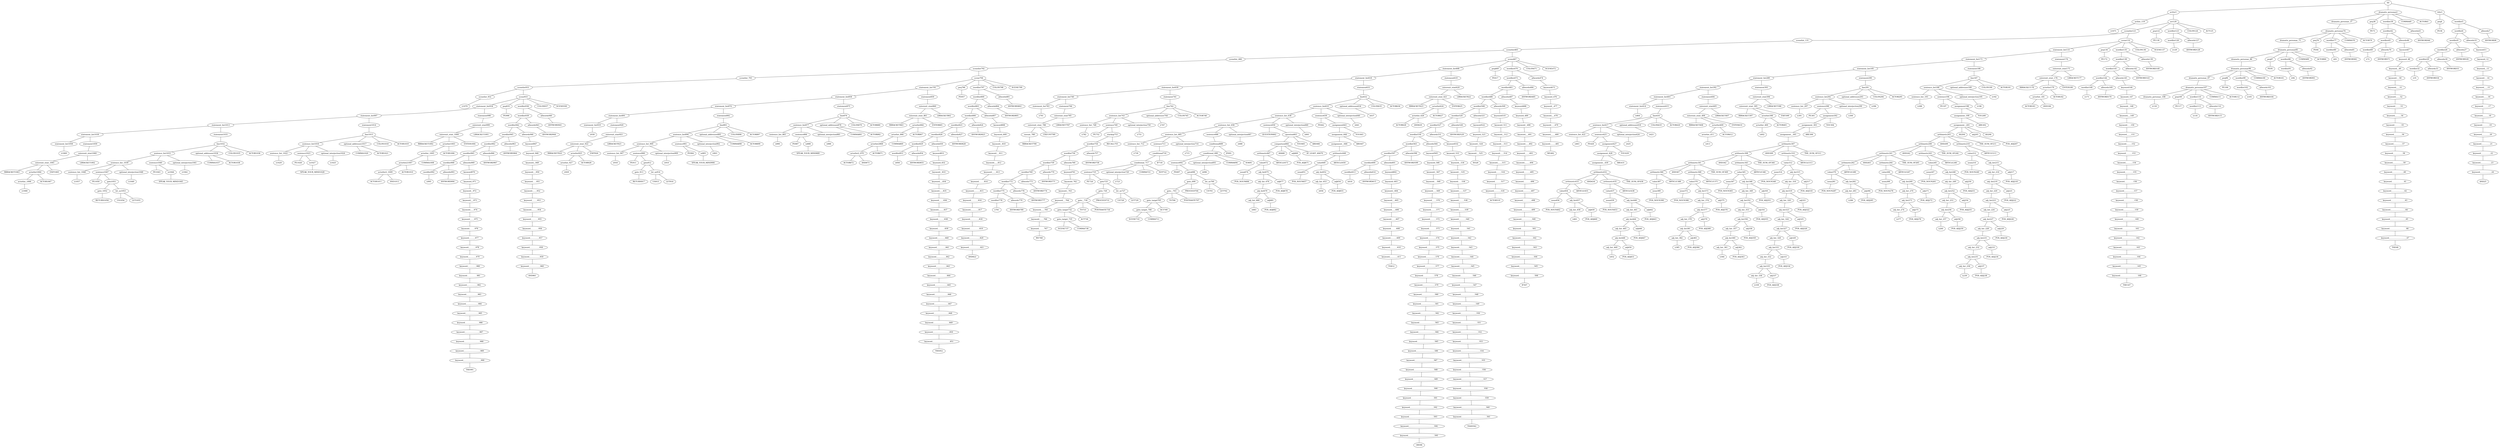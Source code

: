strict graph {
	S0 -- actlist1
	S0 -- dramatis_personae2
	S0 -- title3

	title3 -- peq4
	title3 -- wordlist5

	wordlist5 -- wordlist6
	wordlist5 -- allwords7

	allwords7 -- ANYWORD8


	wordlist6 -- wordlist9
	wordlist6 -- allwords10

	allwords10 -- keyword11

	keyword11 -- keyword_12

	keyword_12 -- keyword__13

	keyword__13 -- keyword___14

	keyword___14 -- keyword____15

	keyword____15 -- keyword_____16

	keyword_____16 -- keyword______17

	keyword______17 -- keyword_______18

	keyword_______18 -- keyword________19

	keyword________19 -- keyword_________20

	keyword_________20 -- keyword__________21

	keyword__________21 -- keyword___________22

	keyword___________22 -- keyword____________23

	keyword____________23 -- keyword_____________24

	keyword_____________24 -- AND25


	wordlist9 -- wordlist26
	wordlist9 -- allwords27

	allwords27 -- ANYWORD28


	wordlist26 -- wordlist29
	wordlist26 -- allwords30

	allwords30 -- ANYWORD31


	wordlist29 -- wordlist32
	wordlist29 -- allwords33

	allwords33 -- ANYWORD34


	wordlist32 -- λ35

	peq4 -- PE36


	dramatis_personae2 -- dramatis_personae_37
	dramatis_personae2 -- peq38
	dramatis_personae2 -- wordlist39
	dramatis_personae2 -- COMMA40
	dramatis_personae2 -- ACTOR41



	wordlist39 -- wordlist42
	wordlist39 -- allwords43

	allwords43 -- ANYWORD44


	wordlist42 -- wordlist45
	wordlist42 -- allwords46

	allwords46 -- keyword47

	keyword47 -- keyword_48

	keyword_48 -- keyword__49

	keyword__49 -- keyword___50

	keyword___50 -- keyword____51

	keyword____51 -- keyword_____52

	keyword_____52 -- keyword______53

	keyword______53 -- keyword_______54

	keyword_______54 -- keyword________55

	keyword________55 -- keyword_________56

	keyword_________56 -- keyword__________57

	keyword__________57 -- keyword___________58

	keyword___________58 -- keyword____________59

	keyword____________59 -- keyword_____________60

	keyword_____________60 -- keyword______________61

	keyword______________61 -- keyword_______________62

	keyword_______________62 -- keyword________________63

	keyword________________63 -- keyword_________________64

	keyword_________________64 -- keyword__________________65

	keyword__________________65 -- keyword___________________66

	keyword___________________66 -- keyword____________________67

	keyword____________________67 -- THE68


	wordlist45 -- wordlist69
	wordlist45 -- allwords70

	allwords70 -- ANYWORD71


	wordlist69 -- λ72

	peq38 -- PE73


	dramatis_personae_37 -- dramatis_personae74

	dramatis_personae74 -- dramatis_personae_75
	dramatis_personae74 -- peq76
	dramatis_personae74 -- wordlist77
	dramatis_personae74 -- COMMA78
	dramatis_personae74 -- ACTOR79



	wordlist77 -- wordlist80
	wordlist77 -- allwords81

	allwords81 -- ANYWORD82


	wordlist80 -- λ83

	peq76 -- PE84


	dramatis_personae_75 -- dramatis_personae85

	dramatis_personae85 -- dramatis_personae_86
	dramatis_personae85 -- peq87
	dramatis_personae85 -- wordlist88
	dramatis_personae85 -- COMMA89
	dramatis_personae85 -- ACTOR90



	wordlist88 -- wordlist91
	wordlist88 -- allwords92

	allwords92 -- ANYWORD93


	wordlist91 -- λ94

	peq87 -- PE95


	dramatis_personae_86 -- dramatis_personae96

	dramatis_personae96 -- dramatis_personae_97
	dramatis_personae96 -- peq98
	dramatis_personae96 -- wordlist99
	dramatis_personae96 -- COMMA100
	dramatis_personae96 -- ACTOR101



	wordlist99 -- wordlist102
	wordlist99 -- allwords103

	allwords103 -- ANYWORD104


	wordlist102 -- λ105

	peq98 -- PE106


	dramatis_personae_97 -- dramatis_personae107

	dramatis_personae107 -- dramatis_personae_108
	dramatis_personae107 -- peq109
	dramatis_personae107 -- wordlist110
	dramatis_personae107 -- COMMA111
	dramatis_personae107 -- ACTOR112



	wordlist110 -- wordlist113
	wordlist110 -- allwords114

	allwords114 -- ANYWORD115


	wordlist113 -- λ116

	peq109 -- PE117


	dramatis_personae_108 -- λ118

	actlist1 -- actlist_119
	actlist1 -- act120

	act120 -- scenelist121
	act120 -- peq122
	act120 -- wordlist123
	act120 -- COLON124
	act120 -- ACT125



	wordlist123 -- wordlist126
	wordlist123 -- allwords127

	allwords127 -- ANYWORD128


	wordlist126 -- λ129

	peq122 -- PE130


	scenelist121 -- scenelist_131
	scenelist121 -- scene132

	scene132 -- statement_list133
	scene132 -- peq134
	scene132 -- wordlist135
	scene132 -- COLON136
	scene132 -- SCENE137



	wordlist135 -- wordlist138
	wordlist135 -- allwords139

	allwords139 -- ANYWORD140


	wordlist138 -- wordlist141
	wordlist138 -- allwords142

	allwords142 -- ANYWORD143


	wordlist141 -- wordlist144
	wordlist141 -- allwords145

	allwords145 -- keyword146

	keyword146 -- keyword_147

	keyword_147 -- keyword__148

	keyword__148 -- keyword___149

	keyword___149 -- keyword____150

	keyword____150 -- keyword_____151

	keyword_____151 -- keyword______152

	keyword______152 -- keyword_______153

	keyword_______153 -- keyword________154

	keyword________154 -- keyword_________155

	keyword_________155 -- keyword__________156

	keyword__________156 -- keyword___________157

	keyword___________157 -- keyword____________158

	keyword____________158 -- keyword_____________159

	keyword_____________159 -- keyword______________160

	keyword______________160 -- keyword_______________161

	keyword_______________161 -- keyword________________162

	keyword________________162 -- keyword_________________163

	keyword_________________163 -- keyword__________________164

	keyword__________________164 -- keyword___________________165

	keyword___________________165 -- keyword____________________166

	keyword____________________166 -- THE167


	wordlist144 -- wordlist168
	wordlist144 -- allwords169

	allwords169 -- ANYWORD170


	wordlist168 -- λ171

	peq134 -- PE172


	statement_list133 -- statement_list173
	statement_list133 -- statement174

	statement174 -- enterexit_stmt175

	enterexit_stmt175 -- enterexit_stmt_176
	enterexit_stmt175 -- LBRACKET177


	enterexit_stmt_176 -- RBRACKET178
	enterexit_stmt_176 -- actorlist179
	enterexit_stmt_176 -- ENTER180


	actorlist179 -- actorlist_181
	actorlist179 -- ACTOR182


	actorlist_181 -- ACTOR183
	actorlist_181 -- AND184




	statement_list173 -- statement_list185
	statement_list173 -- statement186

	statement186 -- line187

	line187 -- sentence_list188
	line187 -- optional_addressee189
	line187 -- COLON190
	line187 -- ACTOR191



	optional_addressee189 -- λ192

	sentence_list188 -- sentence_list_193
	sentence_list188 -- sentence194
	sentence_list188 -- optional_interjection195

	optional_interjection195 -- λ196

	sentence194 -- PE197
	sentence194 -- assignment198

	assignment198 -- assignment_199
	assignment198 -- YOU200


	assignment_199 -- assignment__201
	assignment_199 -- ARE202


	assignment__201 -- arithmetic203
	assignment__201 -- AS204
	assignment__201 -- adj205
	assignment__201 -- AS206


	adj205 -- POS_ADJ207



	arithmetic203 -- arithmetic208
	arithmetic203 -- AND209
	arithmetic203 -- arithmetic210
	arithmetic203 -- THE_SUM_OF211


	arithmetic210 -- value212
	arithmetic210 -- ARTICLE213


	value212 -- noun214
	value212 -- adj_list215

	adj_list215 -- adj_list_216
	adj_list215 -- adj217

	adj217 -- POS_ADJ218


	adj_list_216 -- adj_list219

	adj_list219 -- adj_list_220
	adj_list219 -- adj221

	adj221 -- POS_ADJ222


	adj_list_220 -- adj_list223

	adj_list223 -- adj_list_224
	adj_list223 -- adj225

	adj225 -- POS_ADJ226


	adj_list_224 -- adj_list227

	adj_list227 -- adj_list_228
	adj_list227 -- adj229

	adj229 -- POS_ADJ230


	adj_list_228 -- adj_list231

	adj_list231 -- adj_list_232
	adj_list231 -- adj233

	adj233 -- POS_ADJ234


	adj_list_232 -- adj_list235

	adj_list235 -- adj_list_236
	adj_list235 -- adj237

	adj237 -- POS_ADJ238


	adj_list_236 -- λ239

	noun214 -- POS_NOUN240



	arithmetic208 -- arithmetic241
	arithmetic208 -- AND242
	arithmetic208 -- arithmetic243
	arithmetic208 -- THE_SUM_OF244


	arithmetic243 -- value245
	arithmetic243 -- ARTICLE246


	value245 -- noun247
	value245 -- adj_list248

	adj_list248 -- adj_list_249
	adj_list248 -- adj250

	adj250 -- POS_ADJ251


	adj_list_249 -- adj_list252

	adj_list252 -- adj_list_253
	adj_list252 -- adj254

	adj254 -- POS_ADJ255


	adj_list_253 -- adj_list256

	adj_list256 -- adj_list_257
	adj_list256 -- adj258

	adj258 -- POS_ADJ259


	adj_list_257 -- λ260

	noun247 -- POS_NOUN261



	arithmetic241 -- arithmetic262
	arithmetic241 -- AND263
	arithmetic241 -- arithmetic264
	arithmetic241 -- THE_SUM_OF265


	arithmetic264 -- value266
	arithmetic264 -- ARTICLE267


	value266 -- noun268
	value266 -- adj_list269

	adj_list269 -- adj_list_270
	adj_list269 -- adj271

	adj271 -- POS_ADJ272


	adj_list_270 -- adj_list273

	adj_list273 -- adj_list_274
	adj_list273 -- adj275

	adj275 -- POS_ADJ276


	adj_list_274 -- λ277

	noun268 -- POS_NOUN278



	arithmetic262 -- value279
	arithmetic262 -- ARTICLE280


	value279 -- noun281
	value279 -- adj_list282

	adj_list282 -- adj_list_283
	adj_list282 -- adj284

	adj284 -- POS_ADJ285


	adj_list_283 -- λ286

	noun281 -- POS_NOUN287



	sentence_list_193 -- λ288

	statement_list185 -- statement_list289
	statement_list185 -- statement290

	statement290 -- line291

	line291 -- sentence_list292
	line291 -- optional_addressee293
	line291 -- COLON294
	line291 -- ACTOR295



	optional_addressee293 -- λ296

	sentence_list292 -- sentence_list_297
	sentence_list292 -- sentence298
	sentence_list292 -- optional_interjection299

	optional_interjection299 -- λ300

	sentence298 -- PE301
	sentence298 -- assignment302

	assignment302 -- assignment_303
	assignment302 -- YOU304


	assignment_303 -- assignment__305
	assignment_303 -- ARE306


	assignment__305 -- arithmetic307

	arithmetic307 -- arithmetic308
	arithmetic307 -- AND309
	arithmetic307 -- arithmetic310
	arithmetic307 -- THE_SUM_OF311


	arithmetic310 -- value312
	arithmetic310 -- ARTICLE313


	value312 -- noun314
	value312 -- adj_list315

	adj_list315 -- adj_list_316
	adj_list315 -- adj317

	adj317 -- POS_ADJ318


	adj_list_316 -- adj_list319

	adj_list319 -- adj_list_320
	adj_list319 -- adj321

	adj321 -- POS_ADJ322


	adj_list_320 -- adj_list323

	adj_list323 -- adj_list_324
	adj_list323 -- adj325

	adj325 -- POS_ADJ326


	adj_list_324 -- adj_list327

	adj_list327 -- adj_list_328
	adj_list327 -- adj329

	adj329 -- POS_ADJ330


	adj_list_328 -- adj_list331

	adj_list331 -- adj_list_332
	adj_list331 -- adj333

	adj333 -- POS_ADJ334


	adj_list_332 -- adj_list335

	adj_list335 -- adj_list_336
	adj_list335 -- adj337

	adj337 -- POS_ADJ338


	adj_list_336 -- λ339

	noun314 -- POS_NOUN340



	arithmetic308 -- arithmetic341
	arithmetic308 -- AND342
	arithmetic308 -- arithmetic343
	arithmetic308 -- THE_SUM_OF344


	arithmetic343 -- value345
	arithmetic343 -- ARTICLE346


	value345 -- noun347
	value345 -- adj_list348

	adj_list348 -- adj_list_349
	adj_list348 -- adj350

	adj350 -- POS_ADJ351


	adj_list_349 -- adj_list352

	adj_list352 -- adj_list_353
	adj_list352 -- adj354

	adj354 -- POS_ADJ355


	adj_list_353 -- adj_list356

	adj_list356 -- adj_list_357
	adj_list356 -- adj358

	adj358 -- POS_ADJ359


	adj_list_357 -- adj_list360

	adj_list360 -- adj_list_361
	adj_list360 -- adj362

	adj362 -- POS_ADJ363


	adj_list_361 -- λ364

	noun347 -- POS_NOUN365



	arithmetic341 -- arithmetic366
	arithmetic341 -- AND367
	arithmetic341 -- arithmetic368
	arithmetic341 -- THE_SUM_OF369


	arithmetic368 -- value370
	arithmetic368 -- ARTICLE371


	value370 -- noun372
	value370 -- adj_list373

	adj_list373 -- adj_list_374
	adj_list373 -- adj375

	adj375 -- POS_ADJ376


	adj_list_374 -- adj_list377

	adj_list377 -- adj_list_378
	adj_list377 -- adj379

	adj379 -- POS_ADJ380


	adj_list_378 -- adj_list381

	adj_list381 -- adj_list_382
	adj_list381 -- adj383

	adj383 -- POS_ADJ384


	adj_list_382 -- λ385

	noun372 -- POS_NOUN386



	arithmetic366 -- value387
	arithmetic366 -- ARTICLE388


	value387 -- noun389

	noun389 -- POS_NOUN390



	sentence_list_297 -- λ391

	statement_list289 -- statement_list392
	statement_list289 -- statement393

	statement393 -- enterexit_stmt394

	enterexit_stmt394 -- enterexit_stmt_395
	enterexit_stmt394 -- LBRACKET396


	enterexit_stmt_395 -- RBRACKET397
	enterexit_stmt_395 -- actorlist398
	enterexit_stmt_395 -- EXIT399


	actorlist398 -- actorlist_400
	actorlist398 -- ACTOR401


	actorlist_400 -- λ402


	statement_list392 -- statement_list403
	statement_list392 -- statement404

	statement404 -- enterexit_stmt405

	enterexit_stmt405 -- enterexit_stmt_406
	enterexit_stmt405 -- LBRACKET407


	enterexit_stmt_406 -- RBRACKET408
	enterexit_stmt_406 -- actorlist409
	enterexit_stmt_406 -- ENTER410


	actorlist409 -- actorlist_411
	actorlist409 -- ACTOR412


	actorlist_411 -- λ413


	statement_list403 -- statement_list414
	statement_list403 -- statement415

	statement415 -- line416

	line416 -- sentence_list417
	line416 -- optional_addressee418
	line416 -- COLON419
	line416 -- ACTOR420



	optional_addressee418 -- λ421

	sentence_list417 -- sentence_list_422
	sentence_list417 -- sentence423
	sentence_list417 -- optional_interjection424

	optional_interjection424 -- λ425

	sentence423 -- PE426
	sentence423 -- assignment427

	assignment427 -- assignment_428
	assignment427 -- YOU429


	assignment_428 -- assignment__430
	assignment_428 -- ARE431


	assignment__430 -- arithmetic432

	arithmetic432 -- arithmetic433
	arithmetic432 -- AND434
	arithmetic432 -- arithmetic435
	arithmetic432 -- THE_SUM_OF436


	arithmetic435 -- value437
	arithmetic435 -- ARTICLE438


	value437 -- noun439
	value437 -- adj_list440

	adj_list440 -- adj_list_441
	adj_list440 -- adj442

	adj442 -- POS_ADJ443


	adj_list_441 -- adj_list444

	adj_list444 -- adj_list_445
	adj_list444 -- adj446

	adj446 -- POS_ADJ447


	adj_list_445 -- adj_list448

	adj_list448 -- adj_list_449
	adj_list448 -- adj450

	adj450 -- POS_ADJ451


	adj_list_449 -- λ452

	noun439 -- POS_NOUN453



	arithmetic433 -- value454
	arithmetic433 -- ARTICLE455


	value454 -- noun456
	value454 -- adj_list457

	adj_list457 -- adj_list_458
	adj_list457 -- adj459

	adj459 -- POS_ADJ460


	adj_list_458 -- λ461

	noun456 -- POS_NOUN462



	sentence_list_422 -- λ463

	statement_list414 -- λ464

	scenelist_131 -- scenelist465

	scenelist465 -- scenelist_466
	scenelist465 -- scene467

	scene467 -- statement_list468
	scene467 -- peq469
	scene467 -- wordlist470
	scene467 -- COLON471
	scene467 -- SCENE472



	wordlist470 -- wordlist473
	wordlist470 -- allwords474

	allwords474 -- keyword475

	keyword475 -- keyword_476

	keyword_476 -- keyword__477

	keyword__477 -- keyword___478

	keyword___478 -- keyword____479

	keyword____479 -- keyword_____480

	keyword_____480 -- keyword______481

	keyword______481 -- WE482


	wordlist473 -- wordlist483
	wordlist473 -- allwords484

	allwords484 -- ANYWORD485


	wordlist483 -- wordlist486
	wordlist483 -- allwords487

	allwords487 -- keyword488

	keyword488 -- keyword_489

	keyword_489 -- keyword__490

	keyword__490 -- keyword___491

	keyword___491 -- keyword____492

	keyword____492 -- keyword_____493

	keyword_____493 -- keyword______494

	keyword______494 -- keyword_______495

	keyword_______495 -- keyword________496

	keyword________496 -- keyword_________497

	keyword_________497 -- keyword__________498

	keyword__________498 -- keyword___________499

	keyword___________499 -- keyword____________500

	keyword____________500 -- keyword_____________501

	keyword_____________501 -- keyword______________502

	keyword______________502 -- keyword_______________503

	keyword_______________503 -- keyword________________504

	keyword________________504 -- keyword_________________505

	keyword_________________505 -- keyword__________________506

	keyword__________________506 -- IF507


	wordlist486 -- wordlist508
	wordlist486 -- allwords509

	allwords509 -- keyword510

	keyword510 -- keyword_511

	keyword_511 -- keyword__512

	keyword__512 -- keyword___513

	keyword___513 -- keyword____514

	keyword____514 -- keyword_____515

	keyword_____515 -- keyword______516

	keyword______516 -- keyword_______517

	keyword_______517 -- keyword________518

	keyword________518 -- ACTOR519


	wordlist508 -- wordlist520
	wordlist508 -- allwords521

	allwords521 -- keyword522

	keyword522 -- keyword_523

	keyword_523 -- keyword__524

	keyword__524 -- keyword___525

	keyword___525 -- IS526


	wordlist520 -- wordlist527
	wordlist520 -- allwords528

	allwords528 -- ANYWORD529


	wordlist527 -- wordlist530
	wordlist527 -- allwords531

	allwords531 -- keyword532

	keyword532 -- keyword_533

	keyword_533 -- keyword__534

	keyword__534 -- keyword___535

	keyword___535 -- keyword____536

	keyword____536 -- keyword_____537

	keyword_____537 -- keyword______538

	keyword______538 -- keyword_______539

	keyword_______539 -- keyword________540

	keyword________540 -- keyword_________541

	keyword_________541 -- keyword__________542

	keyword__________542 -- keyword___________543

	keyword___________543 -- keyword____________544

	keyword____________544 -- keyword_____________545

	keyword_____________545 -- keyword______________546

	keyword______________546 -- keyword_______________547

	keyword_______________547 -- keyword________________548

	keyword________________548 -- keyword_________________549

	keyword_________________549 -- keyword__________________550

	keyword__________________550 -- keyword___________________551

	keyword___________________551 -- keyword____________________552

	keyword____________________552 -- keyword_____________________553

	keyword_____________________553 -- keyword______________________554

	keyword______________________554 -- keyword_______________________555

	keyword_______________________555 -- keyword________________________556

	keyword________________________556 -- keyword_________________________557

	keyword_________________________557 -- keyword__________________________558

	keyword__________________________558 -- keyword___________________________559

	keyword___________________________559 -- keyword____________________________560

	keyword____________________________560 -- keyword_____________________________561

	keyword_____________________________561 -- THAN562


	wordlist530 -- wordlist563
	wordlist530 -- allwords564

	allwords564 -- keyword565

	keyword565 -- keyword_566

	keyword_566 -- keyword__567

	keyword__567 -- keyword___568

	keyword___568 -- keyword____569

	keyword____569 -- keyword_____570

	keyword_____570 -- keyword______571

	keyword______571 -- keyword_______572

	keyword_______572 -- keyword________573

	keyword________573 -- keyword_________574

	keyword_________574 -- keyword__________575

	keyword__________575 -- keyword___________576

	keyword___________576 -- keyword____________577

	keyword____________577 -- keyword_____________578

	keyword_____________578 -- keyword______________579

	keyword______________579 -- keyword_______________580

	keyword_______________580 -- keyword________________581

	keyword________________581 -- keyword_________________582

	keyword_________________582 -- keyword__________________583

	keyword__________________583 -- keyword___________________584

	keyword___________________584 -- keyword____________________585

	keyword____________________585 -- keyword_____________________586

	keyword_____________________586 -- keyword______________________587

	keyword______________________587 -- keyword_______________________588

	keyword_______________________588 -- keyword________________________589

	keyword________________________589 -- keyword_________________________590

	keyword_________________________590 -- keyword__________________________591

	keyword__________________________591 -- keyword___________________________592

	keyword___________________________592 -- keyword____________________________593

	keyword____________________________593 -- keyword_____________________________594

	keyword_____________________________594 -- keyword______________________________595

	keyword______________________________595 -- OR596


	wordlist563 -- wordlist597
	wordlist563 -- allwords598

	allwords598 -- ANYWORD599


	wordlist597 -- wordlist600
	wordlist597 -- allwords601

	allwords601 -- keyword602

	keyword602 -- keyword_603

	keyword_603 -- keyword__604

	keyword__604 -- keyword___605

	keyword___605 -- keyword____606

	keyword____606 -- keyword_____607

	keyword_____607 -- keyword______608

	keyword______608 -- keyword_______609

	keyword_______609 -- keyword________610

	keyword________610 -- keyword_________611

	keyword_________611 -- TO612


	wordlist600 -- wordlist613
	wordlist600 -- allwords614

	allwords614 -- ANYWORD615


	wordlist613 -- λ616

	peq469 -- PE617


	statement_list468 -- statement_list618
	statement_list468 -- statement619

	statement619 -- enterexit_stmt620

	enterexit_stmt620 -- enterexit_stmt_621
	enterexit_stmt620 -- LBRACKET622


	enterexit_stmt_621 -- RBRACKET623
	enterexit_stmt_621 -- actorlist624
	enterexit_stmt_621 -- ENTER625


	actorlist624 -- actorlist_626
	actorlist624 -- ACTOR627


	actorlist_626 -- ACTOR628
	actorlist_626 -- AND629




	statement_list618 -- statement_list630
	statement_list618 -- statement631

	statement631 -- line632

	line632 -- sentence_list633
	line632 -- optional_addressee634
	line632 -- COLON635
	line632 -- ACTOR636



	optional_addressee634 -- λ637

	sentence_list633 -- sentence_list_638
	sentence_list633 -- sentence639
	sentence_list633 -- optional_interjection640

	optional_interjection640 -- λ641

	sentence639 -- PE642
	sentence639 -- assignment643

	assignment643 -- assignment_644
	assignment643 -- YOU645


	assignment_644 -- assignment__646
	assignment_644 -- ARE647


	assignment__646 -- arithmetic648

	arithmetic648 -- value649
	arithmetic648 -- ARTICLE650


	value649 -- noun651
	value649 -- adj_list652

	adj_list652 -- adj_list_653
	adj_list652 -- adj654

	adj654 -- POS_ADJ655


	adj_list_653 -- λ656

	noun651 -- POS_NOUN657



	sentence_list_638 -- sentence_list_658
	sentence_list_638 -- sentence659
	sentence_list_638 -- optional_interjection660

	optional_interjection660 -- λ661

	sentence659 -- QUESTION662
	sentence659 -- question663

	question663 -- comparison664
	question663 -- YOU665
	question663 -- ARE666



	comparison664 -- arithmetic667
	comparison664 -- AS668
	comparison664 -- adj669
	comparison664 -- AT_LEAST_AS670


	adj669 -- POS_ADJ671



	arithmetic667 -- value672
	arithmetic667 -- ARTICLE673


	value672 -- noun674
	value672 -- adj_list675

	adj_list675 -- adj_list_676
	adj_list675 -- adj677

	adj677 -- POS_ADJ678


	adj_list_676 -- adj_list679

	adj_list679 -- adj_list_680
	adj_list679 -- adj681

	adj681 -- POS_ADJ682


	adj_list_680 -- λ683

	noun674 -- POS_NOUN684



	sentence_list_658 -- sentence_list_685
	sentence_list_658 -- sentence686
	sentence_list_658 -- optional_interjection687

	optional_interjection687 -- λ688

	sentence686 -- conditional689

	conditional689 -- conditional_690
	conditional689 -- IF691


	conditional_690 -- sentence692
	conditional_690 -- optional_interjection693
	conditional_690 -- COMMA694
	conditional_690 -- SO695



	optional_interjection693 -- λ696

	sentence692 -- PE697
	sentence692 -- goto698

	goto698 -- goto_699
	goto698 -- let_us700

	let_us700 -- US701
	let_us700 -- LET702



	goto_699 -- goto__703
	goto_699 -- PROCEED704


	goto__703 -- goto_target705
	goto__703 -- TO706
	goto__703 -- POSTHASTE707



	goto_target705 -- goto_target_708
	goto_target705 -- ACT709


	goto_target_708 -- SCENE710
	goto_target_708 -- COMMA711




	sentence_list_685 -- sentence_list_712
	sentence_list_685 -- sentence713
	sentence_list_685 -- optional_interjection714

	optional_interjection714 -- λ715

	sentence713 -- conditional716

	conditional716 -- conditional_717
	conditional716 -- IF718


	conditional_717 -- sentence719
	conditional_717 -- optional_interjection720
	conditional_717 -- COMMA721
	conditional_717 -- NOT722



	optional_interjection720 -- λ723

	sentence719 -- PE724
	sentence719 -- goto725

	goto725 -- goto_726
	goto725 -- let_us727

	let_us727 -- US728
	let_us727 -- LET729



	goto_726 -- goto__730
	goto_726 -- PROCEED731


	goto__730 -- goto_target732
	goto__730 -- TO733
	goto__730 -- POSTHASTE734



	goto_target732 -- goto_target_735
	goto_target732 -- ACT736


	goto_target_735 -- SCENE737
	goto_target_735 -- COMMA738




	sentence_list_712 -- λ739

	statement_list630 -- statement_list740
	statement_list630 -- statement741

	statement741 -- line742

	line742 -- sentence_list743
	line742 -- optional_addressee744
	line742 -- COLON745
	line742 -- ACTOR746



	optional_addressee744 -- λ747

	sentence_list743 -- sentence_list_748
	sentence_list743 -- sentence749
	sentence_list743 -- optional_interjection750

	optional_interjection750 -- λ751

	sentence749 -- PE752
	sentence749 -- stackop753

	stackop753 -- wordlist754
	stackop753 -- RECALL755


	wordlist754 -- wordlist756
	wordlist754 -- allwords757

	allwords757 -- ANYWORD758


	wordlist756 -- wordlist759
	wordlist756 -- allwords760

	allwords760 -- keyword761

	keyword761 -- keyword_762

	keyword_762 -- keyword__763

	keyword__763 -- keyword___764

	keyword___764 -- keyword____765

	keyword____765 -- keyword_____766

	keyword_____766 -- keyword______767

	keyword______767 -- WE768


	wordlist759 -- wordlist769
	wordlist759 -- allwords770

	allwords770 -- ANYWORD771


	wordlist769 -- wordlist772
	wordlist769 -- allwords773

	allwords773 -- ANYWORD774


	wordlist772 -- wordlist775
	wordlist772 -- allwords776

	allwords776 -- ANYWORD777


	wordlist775 -- wordlist778
	wordlist775 -- allwords779

	allwords779 -- ANYWORD780


	wordlist778 -- λ781


	sentence_list_748 -- λ782

	statement_list740 -- statement_list783
	statement_list740 -- statement784

	statement784 -- enterexit_stmt785

	enterexit_stmt785 -- enterexit_stmt_786
	enterexit_stmt785 -- LBRACKET787


	enterexit_stmt_786 -- exeunt_788
	enterexit_stmt_786 -- EXEUNT789


	exeunt_788 -- RBRACKET790


	statement_list783 -- λ791

	scenelist_466 -- scenelist792

	scenelist792 -- scenelist_793
	scenelist792 -- scene794

	scene794 -- statement_list795
	scene794 -- peq796
	scene794 -- wordlist797
	scene794 -- COLON798
	scene794 -- SCENE799



	wordlist797 -- wordlist800
	wordlist797 -- allwords801

	allwords801 -- ANYWORD802


	wordlist800 -- wordlist803
	wordlist800 -- allwords804

	allwords804 -- ANYWORD805


	wordlist803 -- wordlist806
	wordlist803 -- allwords807

	allwords807 -- keyword808

	keyword808 -- keyword_809

	keyword_809 -- keyword__810

	keyword__810 -- keyword___811

	keyword___811 -- keyword____812

	keyword____812 -- keyword_____813

	keyword_____813 -- keyword______814

	keyword______814 -- keyword_______815

	keyword_______815 -- keyword________816

	keyword________816 -- keyword_________817

	keyword_________817 -- keyword__________818

	keyword__________818 -- keyword___________819

	keyword___________819 -- keyword____________820

	keyword____________820 -- keyword_____________821

	keyword_____________821 -- AND822


	wordlist806 -- wordlist823
	wordlist806 -- allwords824

	allwords824 -- ANYWORD825


	wordlist823 -- wordlist826
	wordlist823 -- allwords827

	allwords827 -- ANYWORD828


	wordlist826 -- wordlist829
	wordlist826 -- allwords830

	allwords830 -- keyword831

	keyword831 -- keyword_832

	keyword_832 -- keyword__833

	keyword__833 -- keyword___834

	keyword___834 -- keyword____835

	keyword____835 -- keyword_____836

	keyword_____836 -- keyword______837

	keyword______837 -- keyword_______838

	keyword_______838 -- keyword________839

	keyword________839 -- keyword_________840

	keyword_________840 -- keyword__________841

	keyword__________841 -- keyword___________842

	keyword___________842 -- keyword____________843

	keyword____________843 -- keyword_____________844

	keyword_____________844 -- keyword______________845

	keyword______________845 -- keyword_______________846

	keyword_______________846 -- keyword________________847

	keyword________________847 -- keyword_________________848

	keyword_________________848 -- keyword__________________849

	keyword__________________849 -- keyword___________________850

	keyword___________________850 -- keyword____________________851

	keyword____________________851 -- THE852


	wordlist829 -- wordlist853
	wordlist829 -- allwords854

	allwords854 -- ANYWORD855


	wordlist853 -- λ856

	peq796 -- PE857


	statement_list795 -- statement_list858
	statement_list795 -- statement859

	statement859 -- enterexit_stmt860

	enterexit_stmt860 -- enterexit_stmt_861
	enterexit_stmt860 -- LBRACKET862


	enterexit_stmt_861 -- RBRACKET863
	enterexit_stmt_861 -- actorlist864
	enterexit_stmt_861 -- ENTER865


	actorlist864 -- actorlist_866
	actorlist864 -- ACTOR867


	actorlist_866 -- actorlist2868
	actorlist_866 -- COMMA869


	actorlist2868 -- actorlist2_870
	actorlist2868 -- ACTOR871


	actorlist2_870 -- ACTOR872
	actorlist2_870 -- AND873




	statement_list858 -- statement_list874
	statement_list858 -- statement875

	statement875 -- line876

	line876 -- sentence_list877
	line876 -- optional_addressee878
	line876 -- COLON879
	line876 -- ACTOR880



	optional_addressee878 -- COMMA881
	optional_addressee878 -- ACTOR882



	sentence_list877 -- sentence_list_883
	sentence_list877 -- sentence884
	sentence_list877 -- optional_interjection885

	optional_interjection885 -- λ886

	sentence884 -- PE887
	sentence884 -- io888

	io888 -- SPEAK_YOUR_MIND889



	sentence_list_883 -- λ890

	statement_list874 -- statement_list891
	statement_list874 -- statement892

	statement892 -- line893

	line893 -- sentence_list894
	line893 -- optional_addressee895
	line893 -- COLON896
	line893 -- ACTOR897



	optional_addressee895 -- COMMA898
	optional_addressee895 -- ACTOR899



	sentence_list894 -- sentence_list_900
	sentence_list894 -- sentence901
	sentence_list894 -- optional_interjection902

	optional_interjection902 -- λ903

	sentence901 -- PE904
	sentence901 -- io905

	io905 -- SPEAK_YOUR_MIND906



	sentence_list_900 -- sentence_list_907
	sentence_list_900 -- sentence908
	sentence_list_900 -- optional_interjection909

	optional_interjection909 -- λ910

	sentence908 -- PE911
	sentence908 -- goto912

	goto912 -- goto_913
	goto912 -- let_us914

	let_us914 -- US915
	let_us914 -- LET916



	goto_913 -- RETURN917



	sentence_list_907 -- λ918

	statement_list891 -- statement_list919
	statement_list891 -- statement920

	statement920 -- enterexit_stmt921

	enterexit_stmt921 -- enterexit_stmt_922
	enterexit_stmt921 -- LBRACKET923


	enterexit_stmt_922 -- RBRACKET924
	enterexit_stmt_922 -- actorlist925
	enterexit_stmt_922 -- EXIT926


	actorlist925 -- actorlist_927
	actorlist925 -- ACTOR928


	actorlist_927 -- λ929


	statement_list919 -- λ930

	scenelist_793 -- scenelist931

	scenelist931 -- scenelist_932
	scenelist931 -- scene933

	scene933 -- statement_list934
	scene933 -- peq935
	scene933 -- wordlist936
	scene933 -- COLON937
	scene933 -- SCENE938



	wordlist936 -- wordlist939
	wordlist936 -- allwords940

	allwords940 -- ANYWORD941


	wordlist939 -- wordlist942
	wordlist939 -- allwords943

	allwords943 -- ANYWORD944


	wordlist942 -- wordlist945
	wordlist942 -- allwords946

	allwords946 -- keyword947

	keyword947 -- keyword_948

	keyword_948 -- keyword__949

	keyword__949 -- keyword___950

	keyword___950 -- keyword____951

	keyword____951 -- keyword_____952

	keyword_____952 -- keyword______953

	keyword______953 -- keyword_______954

	keyword_______954 -- keyword________955

	keyword________955 -- keyword_________956

	keyword_________956 -- keyword__________957

	keyword__________957 -- keyword___________958

	keyword___________958 -- keyword____________959

	keyword____________959 -- keyword_____________960

	keyword_____________960 -- AND961


	wordlist945 -- wordlist962
	wordlist945 -- allwords963

	allwords963 -- ANYWORD964


	wordlist962 -- wordlist965
	wordlist962 -- allwords966

	allwords966 -- ANYWORD967


	wordlist965 -- wordlist968
	wordlist965 -- allwords969

	allwords969 -- keyword970

	keyword970 -- keyword_971

	keyword_971 -- keyword__972

	keyword__972 -- keyword___973

	keyword___973 -- keyword____974

	keyword____974 -- keyword_____975

	keyword_____975 -- keyword______976

	keyword______976 -- keyword_______977

	keyword_______977 -- keyword________978

	keyword________978 -- keyword_________979

	keyword_________979 -- keyword__________980

	keyword__________980 -- keyword___________981

	keyword___________981 -- keyword____________982

	keyword____________982 -- keyword_____________983

	keyword_____________983 -- keyword______________984

	keyword______________984 -- keyword_______________985

	keyword_______________985 -- keyword________________986

	keyword________________986 -- keyword_________________987

	keyword_________________987 -- keyword__________________988

	keyword__________________988 -- keyword___________________989

	keyword___________________989 -- keyword____________________990

	keyword____________________990 -- THE991


	wordlist968 -- wordlist992
	wordlist968 -- allwords993

	allwords993 -- ANYWORD994


	wordlist992 -- λ995

	peq935 -- PE996


	statement_list934 -- statement_list997
	statement_list934 -- statement998

	statement998 -- enterexit_stmt999

	enterexit_stmt999 -- enterexit_stmt_1000
	enterexit_stmt999 -- LBRACKET1001


	enterexit_stmt_1000 -- RBRACKET1002
	enterexit_stmt_1000 -- actorlist1003
	enterexit_stmt_1000 -- ENTER1004


	actorlist1003 -- actorlist_1005
	actorlist1003 -- ACTOR1006


	actorlist_1005 -- actorlist21007
	actorlist_1005 -- COMMA1008


	actorlist21007 -- actorlist2_1009
	actorlist21007 -- ACTOR1010


	actorlist2_1009 -- ACTOR1011
	actorlist2_1009 -- AND1012




	statement_list997 -- statement_list1013
	statement_list997 -- statement1014

	statement1014 -- line1015

	line1015 -- sentence_list1016
	line1015 -- optional_addressee1017
	line1015 -- COLON1018
	line1015 -- ACTOR1019



	optional_addressee1017 -- COMMA1020
	optional_addressee1017 -- ACTOR1021



	sentence_list1016 -- sentence_list_1022
	sentence_list1016 -- sentence1023
	sentence_list1016 -- optional_interjection1024

	optional_interjection1024 -- λ1025

	sentence1023 -- PE1026
	sentence1023 -- io1027

	io1027 -- SPEAK_YOUR_MIND1028



	sentence_list_1022 -- λ1029

	statement_list1013 -- statement_list1030
	statement_list1013 -- statement1031

	statement1031 -- line1032

	line1032 -- sentence_list1033
	line1032 -- optional_addressee1034
	line1032 -- COLON1035
	line1032 -- ACTOR1036



	optional_addressee1034 -- COMMA1037
	optional_addressee1034 -- ACTOR1038



	sentence_list1033 -- sentence_list_1039
	sentence_list1033 -- sentence1040
	sentence_list1033 -- optional_interjection1041

	optional_interjection1041 -- λ1042

	sentence1040 -- PE1043
	sentence1040 -- io1044

	io1044 -- SPEAK_YOUR_MIND1045



	sentence_list_1039 -- sentence_list_1046
	sentence_list_1039 -- sentence1047
	sentence_list_1039 -- optional_interjection1048

	optional_interjection1048 -- λ1049

	sentence1047 -- PE1050
	sentence1047 -- goto1051

	goto1051 -- goto_1052
	goto1051 -- let_us1053

	let_us1053 -- US1054
	let_us1053 -- LET1055



	goto_1052 -- RETURN1056



	sentence_list_1046 -- λ1057

	statement_list1030 -- statement_list1058
	statement_list1030 -- statement1059

	statement1059 -- enterexit_stmt1060

	enterexit_stmt1060 -- enterexit_stmt_1061
	enterexit_stmt1060 -- LBRACKET1062


	enterexit_stmt_1061 -- RBRACKET1063
	enterexit_stmt_1061 -- actorlist1064
	enterexit_stmt_1061 -- EXIT1065


	actorlist1064 -- actorlist_1066
	actorlist1064 -- ACTOR1067


	actorlist_1066 -- λ1068


	statement_list1058 -- λ1069

	scenelist_932 -- λ1070

	actlist_119 -- λ1071


}